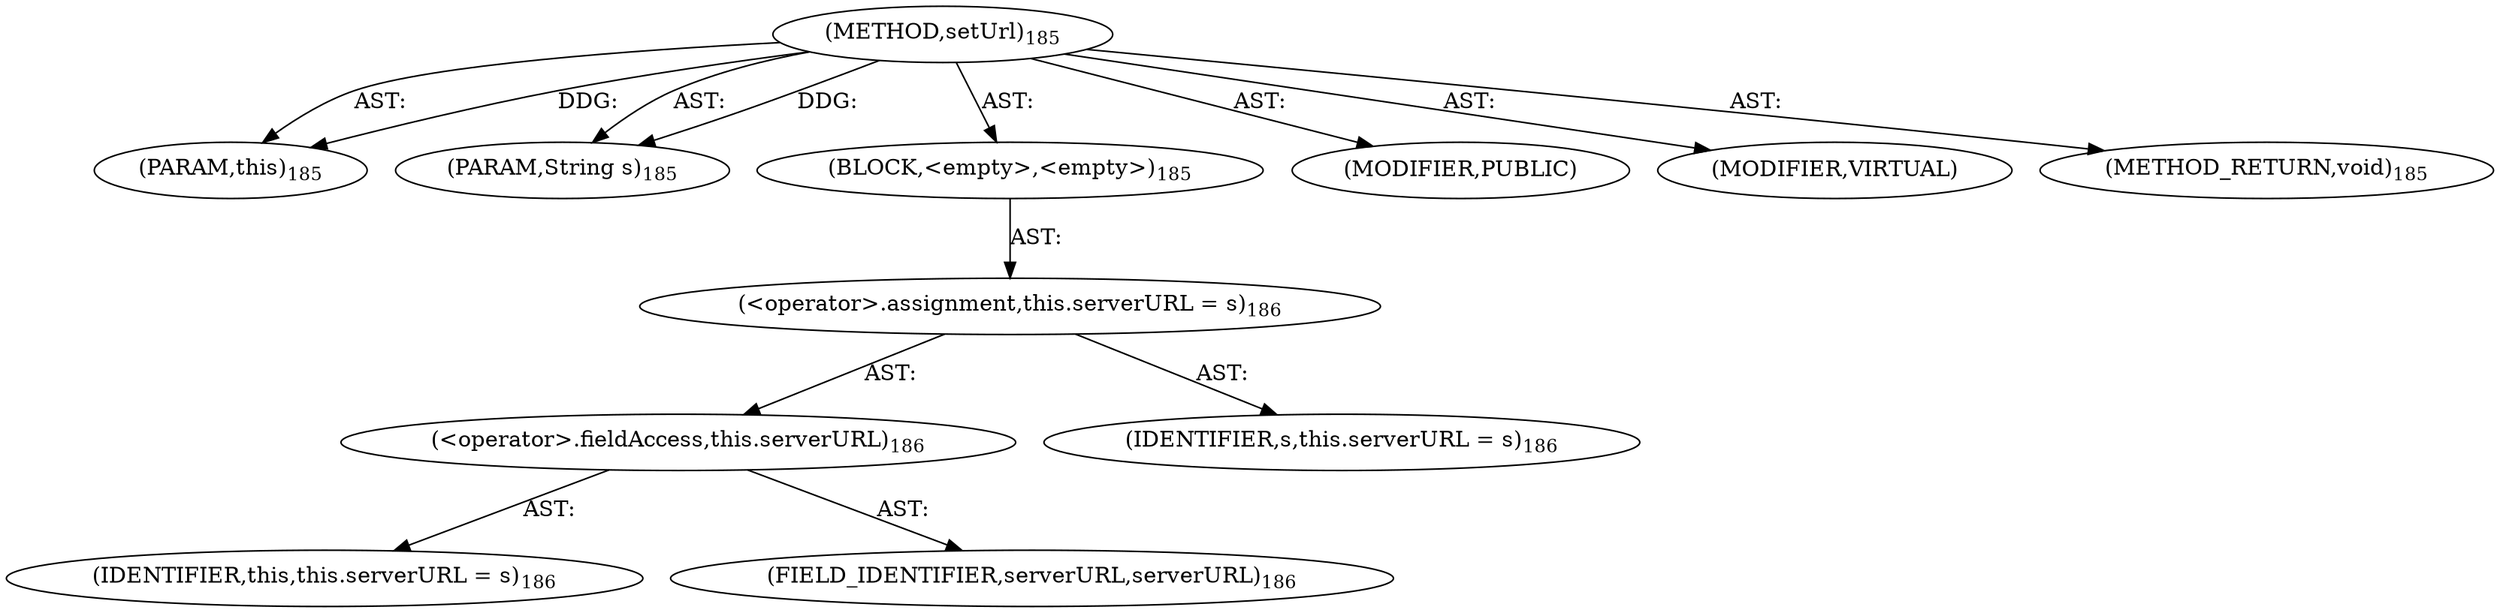 digraph "setUrl" {  
"111669149701" [label = <(METHOD,setUrl)<SUB>185</SUB>> ]
"115964116997" [label = <(PARAM,this)<SUB>185</SUB>> ]
"115964117002" [label = <(PARAM,String s)<SUB>185</SUB>> ]
"25769803788" [label = <(BLOCK,&lt;empty&gt;,&lt;empty&gt;)<SUB>185</SUB>> ]
"30064771140" [label = <(&lt;operator&gt;.assignment,this.serverURL = s)<SUB>186</SUB>> ]
"30064771141" [label = <(&lt;operator&gt;.fieldAccess,this.serverURL)<SUB>186</SUB>> ]
"68719476741" [label = <(IDENTIFIER,this,this.serverURL = s)<SUB>186</SUB>> ]
"55834574868" [label = <(FIELD_IDENTIFIER,serverURL,serverURL)<SUB>186</SUB>> ]
"68719476778" [label = <(IDENTIFIER,s,this.serverURL = s)<SUB>186</SUB>> ]
"133143986192" [label = <(MODIFIER,PUBLIC)> ]
"133143986193" [label = <(MODIFIER,VIRTUAL)> ]
"128849018885" [label = <(METHOD_RETURN,void)<SUB>185</SUB>> ]
  "111669149701" -> "115964116997"  [ label = "AST: "] 
  "111669149701" -> "115964117002"  [ label = "AST: "] 
  "111669149701" -> "25769803788"  [ label = "AST: "] 
  "111669149701" -> "133143986192"  [ label = "AST: "] 
  "111669149701" -> "133143986193"  [ label = "AST: "] 
  "111669149701" -> "128849018885"  [ label = "AST: "] 
  "25769803788" -> "30064771140"  [ label = "AST: "] 
  "30064771140" -> "30064771141"  [ label = "AST: "] 
  "30064771140" -> "68719476778"  [ label = "AST: "] 
  "30064771141" -> "68719476741"  [ label = "AST: "] 
  "30064771141" -> "55834574868"  [ label = "AST: "] 
  "111669149701" -> "115964116997"  [ label = "DDG: "] 
  "111669149701" -> "115964117002"  [ label = "DDG: "] 
}
